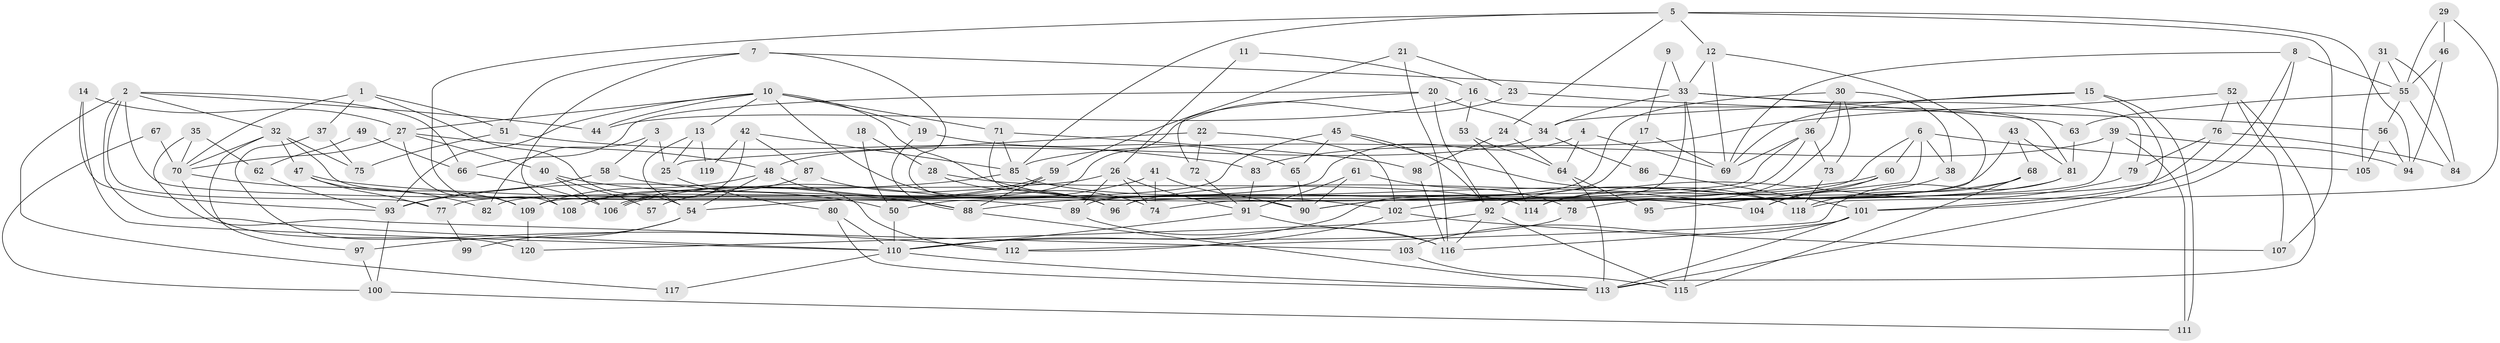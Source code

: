 // Generated by graph-tools (version 1.1) at 2025/11/02/27/25 16:11:17]
// undirected, 120 vertices, 240 edges
graph export_dot {
graph [start="1"]
  node [color=gray90,style=filled];
  1;
  2;
  3;
  4;
  5;
  6;
  7;
  8;
  9;
  10;
  11;
  12;
  13;
  14;
  15;
  16;
  17;
  18;
  19;
  20;
  21;
  22;
  23;
  24;
  25;
  26;
  27;
  28;
  29;
  30;
  31;
  32;
  33;
  34;
  35;
  36;
  37;
  38;
  39;
  40;
  41;
  42;
  43;
  44;
  45;
  46;
  47;
  48;
  49;
  50;
  51;
  52;
  53;
  54;
  55;
  56;
  57;
  58;
  59;
  60;
  61;
  62;
  63;
  64;
  65;
  66;
  67;
  68;
  69;
  70;
  71;
  72;
  73;
  74;
  75;
  76;
  77;
  78;
  79;
  80;
  81;
  82;
  83;
  84;
  85;
  86;
  87;
  88;
  89;
  90;
  91;
  92;
  93;
  94;
  95;
  96;
  97;
  98;
  99;
  100;
  101;
  102;
  103;
  104;
  105;
  106;
  107;
  108;
  109;
  110;
  111;
  112;
  113;
  114;
  115;
  116;
  117;
  118;
  119;
  120;
  1 -- 54;
  1 -- 70;
  1 -- 37;
  1 -- 51;
  2 -- 110;
  2 -- 88;
  2 -- 32;
  2 -- 44;
  2 -- 66;
  2 -- 77;
  2 -- 117;
  3 -- 25;
  3 -- 58;
  3 -- 82;
  4 -- 69;
  4 -- 82;
  4 -- 64;
  5 -- 12;
  5 -- 108;
  5 -- 24;
  5 -- 85;
  5 -- 94;
  5 -- 107;
  6 -- 90;
  6 -- 105;
  6 -- 38;
  6 -- 60;
  6 -- 95;
  7 -- 108;
  7 -- 33;
  7 -- 51;
  7 -- 96;
  8 -- 101;
  8 -- 113;
  8 -- 55;
  8 -- 69;
  9 -- 33;
  9 -- 17;
  10 -- 93;
  10 -- 44;
  10 -- 13;
  10 -- 19;
  10 -- 27;
  10 -- 71;
  10 -- 96;
  10 -- 102;
  11 -- 16;
  11 -- 26;
  12 -- 33;
  12 -- 96;
  12 -- 69;
  13 -- 25;
  13 -- 54;
  13 -- 119;
  14 -- 110;
  14 -- 27;
  14 -- 93;
  15 -- 69;
  15 -- 34;
  15 -- 101;
  15 -- 111;
  16 -- 53;
  16 -- 81;
  16 -- 44;
  17 -- 110;
  17 -- 69;
  18 -- 50;
  18 -- 28;
  19 -- 88;
  19 -- 65;
  20 -- 34;
  20 -- 92;
  20 -- 66;
  20 -- 72;
  21 -- 116;
  21 -- 23;
  21 -- 59;
  22 -- 72;
  22 -- 102;
  22 -- 25;
  23 -- 56;
  23 -- 54;
  24 -- 98;
  24 -- 64;
  25 -- 80;
  26 -- 91;
  26 -- 89;
  26 -- 74;
  26 -- 108;
  27 -- 70;
  27 -- 40;
  27 -- 48;
  27 -- 109;
  28 -- 114;
  28 -- 74;
  29 -- 118;
  29 -- 55;
  29 -- 46;
  30 -- 36;
  30 -- 73;
  30 -- 38;
  30 -- 50;
  30 -- 114;
  31 -- 84;
  31 -- 55;
  31 -- 105;
  32 -- 89;
  32 -- 47;
  32 -- 70;
  32 -- 75;
  32 -- 97;
  33 -- 92;
  33 -- 115;
  33 -- 34;
  33 -- 63;
  33 -- 79;
  34 -- 48;
  34 -- 86;
  35 -- 103;
  35 -- 70;
  35 -- 62;
  36 -- 109;
  36 -- 69;
  36 -- 73;
  36 -- 90;
  37 -- 75;
  37 -- 112;
  38 -- 104;
  39 -- 111;
  39 -- 94;
  39 -- 74;
  39 -- 83;
  40 -- 106;
  40 -- 50;
  40 -- 57;
  41 -- 74;
  41 -- 90;
  41 -- 57;
  42 -- 106;
  42 -- 85;
  42 -- 87;
  42 -- 119;
  43 -- 81;
  43 -- 68;
  43 -- 89;
  45 -- 77;
  45 -- 65;
  45 -- 92;
  45 -- 118;
  46 -- 55;
  46 -- 94;
  47 -- 104;
  47 -- 77;
  47 -- 109;
  48 -- 109;
  48 -- 54;
  48 -- 112;
  49 -- 62;
  49 -- 66;
  50 -- 110;
  51 -- 75;
  51 -- 83;
  52 -- 107;
  52 -- 113;
  52 -- 76;
  52 -- 85;
  53 -- 114;
  53 -- 64;
  54 -- 97;
  54 -- 99;
  55 -- 63;
  55 -- 56;
  55 -- 84;
  56 -- 94;
  56 -- 105;
  58 -- 88;
  58 -- 93;
  59 -- 106;
  59 -- 106;
  59 -- 88;
  60 -- 92;
  60 -- 88;
  60 -- 104;
  61 -- 90;
  61 -- 91;
  61 -- 78;
  62 -- 93;
  63 -- 81;
  64 -- 95;
  64 -- 113;
  65 -- 90;
  66 -- 106;
  67 -- 70;
  67 -- 100;
  68 -- 96;
  68 -- 118;
  68 -- 115;
  70 -- 120;
  70 -- 82;
  71 -- 85;
  71 -- 90;
  71 -- 98;
  72 -- 91;
  73 -- 118;
  76 -- 78;
  76 -- 79;
  76 -- 84;
  77 -- 99;
  78 -- 110;
  79 -- 114;
  80 -- 113;
  80 -- 110;
  81 -- 112;
  81 -- 102;
  83 -- 91;
  85 -- 93;
  85 -- 118;
  86 -- 101;
  87 -- 96;
  87 -- 108;
  88 -- 113;
  89 -- 116;
  91 -- 110;
  91 -- 116;
  92 -- 116;
  92 -- 115;
  92 -- 120;
  93 -- 100;
  97 -- 100;
  98 -- 116;
  100 -- 111;
  101 -- 113;
  101 -- 103;
  101 -- 116;
  102 -- 112;
  102 -- 107;
  103 -- 115;
  109 -- 120;
  110 -- 113;
  110 -- 117;
}

